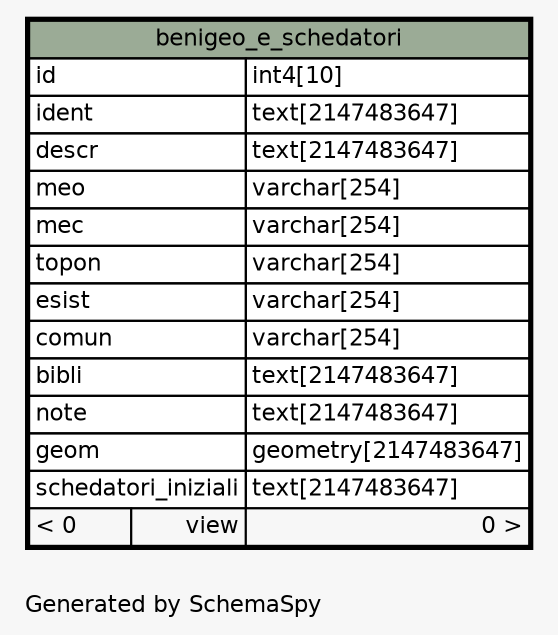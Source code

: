 // dot 2.38.0 on Windows 10 10.0
// SchemaSpy rev 590
digraph "oneDegreeRelationshipsDiagram" {
  graph [
    rankdir="RL"
    bgcolor="#f7f7f7"
    label="\nGenerated by SchemaSpy"
    labeljust="l"
    nodesep="0.18"
    ranksep="0.46"
    fontname="Helvetica"
    fontsize="11"
  ];
  node [
    fontname="Helvetica"
    fontsize="11"
    shape="plaintext"
  ];
  edge [
    arrowsize="0.8"
  ];
  "benigeo_e_schedatori" [
    label=<
    <TABLE BORDER="2" CELLBORDER="1" CELLSPACING="0" BGCOLOR="#ffffff">
      <TR><TD COLSPAN="3" BGCOLOR="#9bab96" ALIGN="CENTER">benigeo_e_schedatori</TD></TR>
      <TR><TD PORT="id" COLSPAN="2" ALIGN="LEFT">id</TD><TD PORT="id.type" ALIGN="LEFT">int4[10]</TD></TR>
      <TR><TD PORT="ident" COLSPAN="2" ALIGN="LEFT">ident</TD><TD PORT="ident.type" ALIGN="LEFT">text[2147483647]</TD></TR>
      <TR><TD PORT="descr" COLSPAN="2" ALIGN="LEFT">descr</TD><TD PORT="descr.type" ALIGN="LEFT">text[2147483647]</TD></TR>
      <TR><TD PORT="meo" COLSPAN="2" ALIGN="LEFT">meo</TD><TD PORT="meo.type" ALIGN="LEFT">varchar[254]</TD></TR>
      <TR><TD PORT="mec" COLSPAN="2" ALIGN="LEFT">mec</TD><TD PORT="mec.type" ALIGN="LEFT">varchar[254]</TD></TR>
      <TR><TD PORT="topon" COLSPAN="2" ALIGN="LEFT">topon</TD><TD PORT="topon.type" ALIGN="LEFT">varchar[254]</TD></TR>
      <TR><TD PORT="esist" COLSPAN="2" ALIGN="LEFT">esist</TD><TD PORT="esist.type" ALIGN="LEFT">varchar[254]</TD></TR>
      <TR><TD PORT="comun" COLSPAN="2" ALIGN="LEFT">comun</TD><TD PORT="comun.type" ALIGN="LEFT">varchar[254]</TD></TR>
      <TR><TD PORT="bibli" COLSPAN="2" ALIGN="LEFT">bibli</TD><TD PORT="bibli.type" ALIGN="LEFT">text[2147483647]</TD></TR>
      <TR><TD PORT="note" COLSPAN="2" ALIGN="LEFT">note</TD><TD PORT="note.type" ALIGN="LEFT">text[2147483647]</TD></TR>
      <TR><TD PORT="geom" COLSPAN="2" ALIGN="LEFT">geom</TD><TD PORT="geom.type" ALIGN="LEFT">geometry[2147483647]</TD></TR>
      <TR><TD PORT="schedatori_iniziali" COLSPAN="2" ALIGN="LEFT">schedatori_iniziali</TD><TD PORT="schedatori_iniziali.type" ALIGN="LEFT">text[2147483647]</TD></TR>
      <TR><TD ALIGN="LEFT" BGCOLOR="#f7f7f7">&lt; 0</TD><TD ALIGN="RIGHT" BGCOLOR="#f7f7f7">view</TD><TD ALIGN="RIGHT" BGCOLOR="#f7f7f7">0 &gt;</TD></TR>
    </TABLE>>
    URL="benigeo_e_schedatori.html"
    tooltip="benigeo_e_schedatori"
  ];
}
